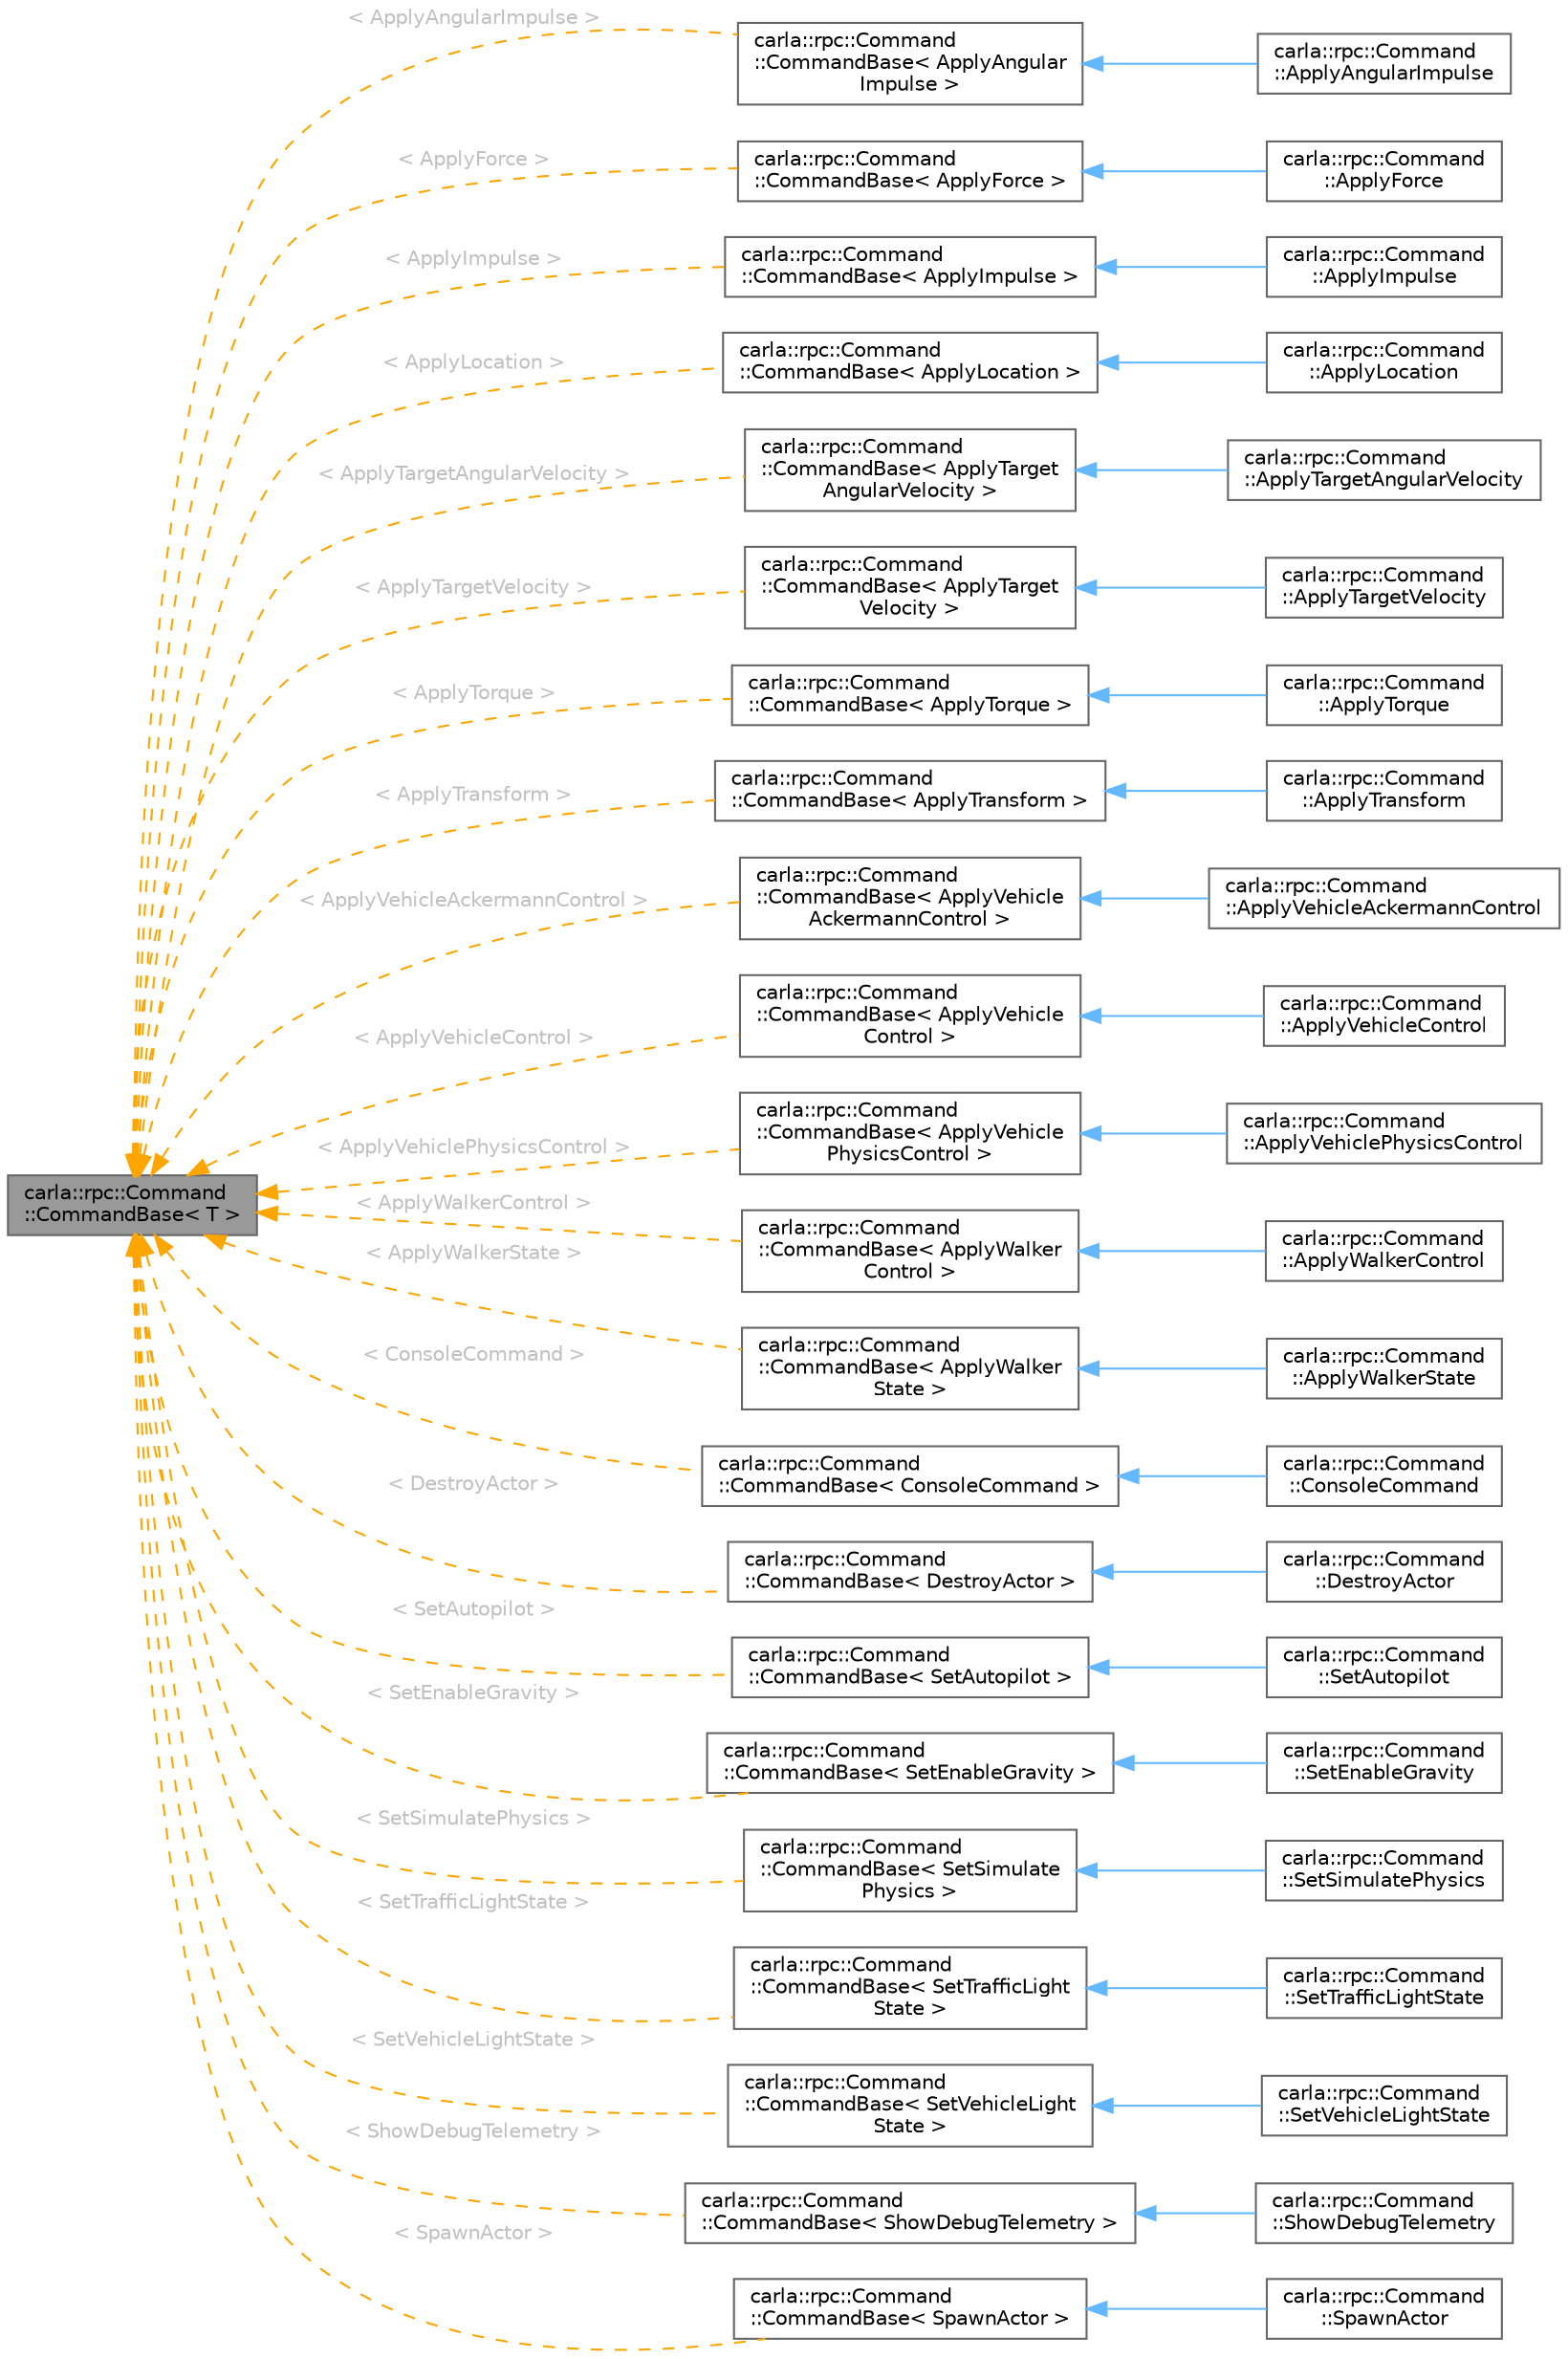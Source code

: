 digraph "carla::rpc::Command::CommandBase&lt; T &gt;"
{
 // INTERACTIVE_SVG=YES
 // LATEX_PDF_SIZE
  bgcolor="transparent";
  edge [fontname=Helvetica,fontsize=10,labelfontname=Helvetica,labelfontsize=10];
  node [fontname=Helvetica,fontsize=10,shape=box,height=0.2,width=0.4];
  rankdir="LR";
  Node1 [id="Node000001",label="carla::rpc::Command\l::CommandBase\< T \>",height=0.2,width=0.4,color="gray40", fillcolor="grey60", style="filled", fontcolor="black",tooltip=" "];
  Node1 -> Node2 [id="edge1_Node000001_Node000002",dir="back",color="orange",style="dashed",tooltip=" ",label=" \< ApplyAngularImpulse \>",fontcolor="grey" ];
  Node2 [id="Node000002",label="carla::rpc::Command\l::CommandBase\< ApplyAngular\lImpulse \>",height=0.2,width=0.4,color="gray40", fillcolor="white", style="filled",URL="$d0/d4c/structcarla_1_1rpc_1_1Command_1_1CommandBase.html",tooltip=" "];
  Node2 -> Node3 [id="edge2_Node000002_Node000003",dir="back",color="steelblue1",style="solid",tooltip=" "];
  Node3 [id="Node000003",label="carla::rpc::Command\l::ApplyAngularImpulse",height=0.2,width=0.4,color="gray40", fillcolor="white", style="filled",URL="$d3/d47/structcarla_1_1rpc_1_1Command_1_1ApplyAngularImpulse.html",tooltip=" "];
  Node1 -> Node4 [id="edge3_Node000001_Node000004",dir="back",color="orange",style="dashed",tooltip=" ",label=" \< ApplyForce \>",fontcolor="grey" ];
  Node4 [id="Node000004",label="carla::rpc::Command\l::CommandBase\< ApplyForce \>",height=0.2,width=0.4,color="gray40", fillcolor="white", style="filled",URL="$d0/d4c/structcarla_1_1rpc_1_1Command_1_1CommandBase.html",tooltip=" "];
  Node4 -> Node5 [id="edge4_Node000004_Node000005",dir="back",color="steelblue1",style="solid",tooltip=" "];
  Node5 [id="Node000005",label="carla::rpc::Command\l::ApplyForce",height=0.2,width=0.4,color="gray40", fillcolor="white", style="filled",URL="$da/d74/structcarla_1_1rpc_1_1Command_1_1ApplyForce.html",tooltip=" "];
  Node1 -> Node6 [id="edge5_Node000001_Node000006",dir="back",color="orange",style="dashed",tooltip=" ",label=" \< ApplyImpulse \>",fontcolor="grey" ];
  Node6 [id="Node000006",label="carla::rpc::Command\l::CommandBase\< ApplyImpulse \>",height=0.2,width=0.4,color="gray40", fillcolor="white", style="filled",URL="$d0/d4c/structcarla_1_1rpc_1_1Command_1_1CommandBase.html",tooltip=" "];
  Node6 -> Node7 [id="edge6_Node000006_Node000007",dir="back",color="steelblue1",style="solid",tooltip=" "];
  Node7 [id="Node000007",label="carla::rpc::Command\l::ApplyImpulse",height=0.2,width=0.4,color="gray40", fillcolor="white", style="filled",URL="$d9/db4/structcarla_1_1rpc_1_1Command_1_1ApplyImpulse.html",tooltip=" "];
  Node1 -> Node8 [id="edge7_Node000001_Node000008",dir="back",color="orange",style="dashed",tooltip=" ",label=" \< ApplyLocation \>",fontcolor="grey" ];
  Node8 [id="Node000008",label="carla::rpc::Command\l::CommandBase\< ApplyLocation \>",height=0.2,width=0.4,color="gray40", fillcolor="white", style="filled",URL="$d0/d4c/structcarla_1_1rpc_1_1Command_1_1CommandBase.html",tooltip=" "];
  Node8 -> Node9 [id="edge8_Node000008_Node000009",dir="back",color="steelblue1",style="solid",tooltip=" "];
  Node9 [id="Node000009",label="carla::rpc::Command\l::ApplyLocation",height=0.2,width=0.4,color="gray40", fillcolor="white", style="filled",URL="$d0/d4f/structcarla_1_1rpc_1_1Command_1_1ApplyLocation.html",tooltip=" "];
  Node1 -> Node10 [id="edge9_Node000001_Node000010",dir="back",color="orange",style="dashed",tooltip=" ",label=" \< ApplyTargetAngularVelocity \>",fontcolor="grey" ];
  Node10 [id="Node000010",label="carla::rpc::Command\l::CommandBase\< ApplyTarget\lAngularVelocity \>",height=0.2,width=0.4,color="gray40", fillcolor="white", style="filled",URL="$d0/d4c/structcarla_1_1rpc_1_1Command_1_1CommandBase.html",tooltip=" "];
  Node10 -> Node11 [id="edge10_Node000010_Node000011",dir="back",color="steelblue1",style="solid",tooltip=" "];
  Node11 [id="Node000011",label="carla::rpc::Command\l::ApplyTargetAngularVelocity",height=0.2,width=0.4,color="gray40", fillcolor="white", style="filled",URL="$d6/de7/structcarla_1_1rpc_1_1Command_1_1ApplyTargetAngularVelocity.html",tooltip=" "];
  Node1 -> Node12 [id="edge11_Node000001_Node000012",dir="back",color="orange",style="dashed",tooltip=" ",label=" \< ApplyTargetVelocity \>",fontcolor="grey" ];
  Node12 [id="Node000012",label="carla::rpc::Command\l::CommandBase\< ApplyTarget\lVelocity \>",height=0.2,width=0.4,color="gray40", fillcolor="white", style="filled",URL="$d0/d4c/structcarla_1_1rpc_1_1Command_1_1CommandBase.html",tooltip=" "];
  Node12 -> Node13 [id="edge12_Node000012_Node000013",dir="back",color="steelblue1",style="solid",tooltip=" "];
  Node13 [id="Node000013",label="carla::rpc::Command\l::ApplyTargetVelocity",height=0.2,width=0.4,color="gray40", fillcolor="white", style="filled",URL="$d4/dae/structcarla_1_1rpc_1_1Command_1_1ApplyTargetVelocity.html",tooltip=" "];
  Node1 -> Node14 [id="edge13_Node000001_Node000014",dir="back",color="orange",style="dashed",tooltip=" ",label=" \< ApplyTorque \>",fontcolor="grey" ];
  Node14 [id="Node000014",label="carla::rpc::Command\l::CommandBase\< ApplyTorque \>",height=0.2,width=0.4,color="gray40", fillcolor="white", style="filled",URL="$d0/d4c/structcarla_1_1rpc_1_1Command_1_1CommandBase.html",tooltip=" "];
  Node14 -> Node15 [id="edge14_Node000014_Node000015",dir="back",color="steelblue1",style="solid",tooltip=" "];
  Node15 [id="Node000015",label="carla::rpc::Command\l::ApplyTorque",height=0.2,width=0.4,color="gray40", fillcolor="white", style="filled",URL="$df/df8/structcarla_1_1rpc_1_1Command_1_1ApplyTorque.html",tooltip=" "];
  Node1 -> Node16 [id="edge15_Node000001_Node000016",dir="back",color="orange",style="dashed",tooltip=" ",label=" \< ApplyTransform \>",fontcolor="grey" ];
  Node16 [id="Node000016",label="carla::rpc::Command\l::CommandBase\< ApplyTransform \>",height=0.2,width=0.4,color="gray40", fillcolor="white", style="filled",URL="$d0/d4c/structcarla_1_1rpc_1_1Command_1_1CommandBase.html",tooltip=" "];
  Node16 -> Node17 [id="edge16_Node000016_Node000017",dir="back",color="steelblue1",style="solid",tooltip=" "];
  Node17 [id="Node000017",label="carla::rpc::Command\l::ApplyTransform",height=0.2,width=0.4,color="gray40", fillcolor="white", style="filled",URL="$dd/d78/structcarla_1_1rpc_1_1Command_1_1ApplyTransform.html",tooltip=" "];
  Node1 -> Node18 [id="edge17_Node000001_Node000018",dir="back",color="orange",style="dashed",tooltip=" ",label=" \< ApplyVehicleAckermannControl \>",fontcolor="grey" ];
  Node18 [id="Node000018",label="carla::rpc::Command\l::CommandBase\< ApplyVehicle\lAckermannControl \>",height=0.2,width=0.4,color="gray40", fillcolor="white", style="filled",URL="$d0/d4c/structcarla_1_1rpc_1_1Command_1_1CommandBase.html",tooltip=" "];
  Node18 -> Node19 [id="edge18_Node000018_Node000019",dir="back",color="steelblue1",style="solid",tooltip=" "];
  Node19 [id="Node000019",label="carla::rpc::Command\l::ApplyVehicleAckermannControl",height=0.2,width=0.4,color="gray40", fillcolor="white", style="filled",URL="$d5/dc1/structcarla_1_1rpc_1_1Command_1_1ApplyVehicleAckermannControl.html",tooltip=" "];
  Node1 -> Node20 [id="edge19_Node000001_Node000020",dir="back",color="orange",style="dashed",tooltip=" ",label=" \< ApplyVehicleControl \>",fontcolor="grey" ];
  Node20 [id="Node000020",label="carla::rpc::Command\l::CommandBase\< ApplyVehicle\lControl \>",height=0.2,width=0.4,color="gray40", fillcolor="white", style="filled",URL="$d0/d4c/structcarla_1_1rpc_1_1Command_1_1CommandBase.html",tooltip=" "];
  Node20 -> Node21 [id="edge20_Node000020_Node000021",dir="back",color="steelblue1",style="solid",tooltip=" "];
  Node21 [id="Node000021",label="carla::rpc::Command\l::ApplyVehicleControl",height=0.2,width=0.4,color="gray40", fillcolor="white", style="filled",URL="$d7/d42/structcarla_1_1rpc_1_1Command_1_1ApplyVehicleControl.html",tooltip=" "];
  Node1 -> Node22 [id="edge21_Node000001_Node000022",dir="back",color="orange",style="dashed",tooltip=" ",label=" \< ApplyVehiclePhysicsControl \>",fontcolor="grey" ];
  Node22 [id="Node000022",label="carla::rpc::Command\l::CommandBase\< ApplyVehicle\lPhysicsControl \>",height=0.2,width=0.4,color="gray40", fillcolor="white", style="filled",URL="$d0/d4c/structcarla_1_1rpc_1_1Command_1_1CommandBase.html",tooltip=" "];
  Node22 -> Node23 [id="edge22_Node000022_Node000023",dir="back",color="steelblue1",style="solid",tooltip=" "];
  Node23 [id="Node000023",label="carla::rpc::Command\l::ApplyVehiclePhysicsControl",height=0.2,width=0.4,color="gray40", fillcolor="white", style="filled",URL="$d4/dfe/structcarla_1_1rpc_1_1Command_1_1ApplyVehiclePhysicsControl.html",tooltip=" "];
  Node1 -> Node24 [id="edge23_Node000001_Node000024",dir="back",color="orange",style="dashed",tooltip=" ",label=" \< ApplyWalkerControl \>",fontcolor="grey" ];
  Node24 [id="Node000024",label="carla::rpc::Command\l::CommandBase\< ApplyWalker\lControl \>",height=0.2,width=0.4,color="gray40", fillcolor="white", style="filled",URL="$d0/d4c/structcarla_1_1rpc_1_1Command_1_1CommandBase.html",tooltip=" "];
  Node24 -> Node25 [id="edge24_Node000024_Node000025",dir="back",color="steelblue1",style="solid",tooltip=" "];
  Node25 [id="Node000025",label="carla::rpc::Command\l::ApplyWalkerControl",height=0.2,width=0.4,color="gray40", fillcolor="white", style="filled",URL="$d5/d0e/structcarla_1_1rpc_1_1Command_1_1ApplyWalkerControl.html",tooltip=" "];
  Node1 -> Node26 [id="edge25_Node000001_Node000026",dir="back",color="orange",style="dashed",tooltip=" ",label=" \< ApplyWalkerState \>",fontcolor="grey" ];
  Node26 [id="Node000026",label="carla::rpc::Command\l::CommandBase\< ApplyWalker\lState \>",height=0.2,width=0.4,color="gray40", fillcolor="white", style="filled",URL="$d0/d4c/structcarla_1_1rpc_1_1Command_1_1CommandBase.html",tooltip=" "];
  Node26 -> Node27 [id="edge26_Node000026_Node000027",dir="back",color="steelblue1",style="solid",tooltip=" "];
  Node27 [id="Node000027",label="carla::rpc::Command\l::ApplyWalkerState",height=0.2,width=0.4,color="gray40", fillcolor="white", style="filled",URL="$d6/da8/structcarla_1_1rpc_1_1Command_1_1ApplyWalkerState.html",tooltip=" "];
  Node1 -> Node28 [id="edge27_Node000001_Node000028",dir="back",color="orange",style="dashed",tooltip=" ",label=" \< ConsoleCommand \>",fontcolor="grey" ];
  Node28 [id="Node000028",label="carla::rpc::Command\l::CommandBase\< ConsoleCommand \>",height=0.2,width=0.4,color="gray40", fillcolor="white", style="filled",URL="$d0/d4c/structcarla_1_1rpc_1_1Command_1_1CommandBase.html",tooltip=" "];
  Node28 -> Node29 [id="edge28_Node000028_Node000029",dir="back",color="steelblue1",style="solid",tooltip=" "];
  Node29 [id="Node000029",label="carla::rpc::Command\l::ConsoleCommand",height=0.2,width=0.4,color="gray40", fillcolor="white", style="filled",URL="$d4/d90/structcarla_1_1rpc_1_1Command_1_1ConsoleCommand.html",tooltip=" "];
  Node1 -> Node30 [id="edge29_Node000001_Node000030",dir="back",color="orange",style="dashed",tooltip=" ",label=" \< DestroyActor \>",fontcolor="grey" ];
  Node30 [id="Node000030",label="carla::rpc::Command\l::CommandBase\< DestroyActor \>",height=0.2,width=0.4,color="gray40", fillcolor="white", style="filled",URL="$d0/d4c/structcarla_1_1rpc_1_1Command_1_1CommandBase.html",tooltip=" "];
  Node30 -> Node31 [id="edge30_Node000030_Node000031",dir="back",color="steelblue1",style="solid",tooltip=" "];
  Node31 [id="Node000031",label="carla::rpc::Command\l::DestroyActor",height=0.2,width=0.4,color="gray40", fillcolor="white", style="filled",URL="$d6/d28/structcarla_1_1rpc_1_1Command_1_1DestroyActor.html",tooltip=" "];
  Node1 -> Node32 [id="edge31_Node000001_Node000032",dir="back",color="orange",style="dashed",tooltip=" ",label=" \< SetAutopilot \>",fontcolor="grey" ];
  Node32 [id="Node000032",label="carla::rpc::Command\l::CommandBase\< SetAutopilot \>",height=0.2,width=0.4,color="gray40", fillcolor="white", style="filled",URL="$d0/d4c/structcarla_1_1rpc_1_1Command_1_1CommandBase.html",tooltip=" "];
  Node32 -> Node33 [id="edge32_Node000032_Node000033",dir="back",color="steelblue1",style="solid",tooltip=" "];
  Node33 [id="Node000033",label="carla::rpc::Command\l::SetAutopilot",height=0.2,width=0.4,color="gray40", fillcolor="white", style="filled",URL="$d7/d73/structcarla_1_1rpc_1_1Command_1_1SetAutopilot.html",tooltip=" "];
  Node1 -> Node34 [id="edge33_Node000001_Node000034",dir="back",color="orange",style="dashed",tooltip=" ",label=" \< SetEnableGravity \>",fontcolor="grey" ];
  Node34 [id="Node000034",label="carla::rpc::Command\l::CommandBase\< SetEnableGravity \>",height=0.2,width=0.4,color="gray40", fillcolor="white", style="filled",URL="$d0/d4c/structcarla_1_1rpc_1_1Command_1_1CommandBase.html",tooltip=" "];
  Node34 -> Node35 [id="edge34_Node000034_Node000035",dir="back",color="steelblue1",style="solid",tooltip=" "];
  Node35 [id="Node000035",label="carla::rpc::Command\l::SetEnableGravity",height=0.2,width=0.4,color="gray40", fillcolor="white", style="filled",URL="$d2/d33/structcarla_1_1rpc_1_1Command_1_1SetEnableGravity.html",tooltip=" "];
  Node1 -> Node36 [id="edge35_Node000001_Node000036",dir="back",color="orange",style="dashed",tooltip=" ",label=" \< SetSimulatePhysics \>",fontcolor="grey" ];
  Node36 [id="Node000036",label="carla::rpc::Command\l::CommandBase\< SetSimulate\lPhysics \>",height=0.2,width=0.4,color="gray40", fillcolor="white", style="filled",URL="$d0/d4c/structcarla_1_1rpc_1_1Command_1_1CommandBase.html",tooltip=" "];
  Node36 -> Node37 [id="edge36_Node000036_Node000037",dir="back",color="steelblue1",style="solid",tooltip=" "];
  Node37 [id="Node000037",label="carla::rpc::Command\l::SetSimulatePhysics",height=0.2,width=0.4,color="gray40", fillcolor="white", style="filled",URL="$d5/db5/structcarla_1_1rpc_1_1Command_1_1SetSimulatePhysics.html",tooltip=" "];
  Node1 -> Node38 [id="edge37_Node000001_Node000038",dir="back",color="orange",style="dashed",tooltip=" ",label=" \< SetTrafficLightState \>",fontcolor="grey" ];
  Node38 [id="Node000038",label="carla::rpc::Command\l::CommandBase\< SetTrafficLight\lState \>",height=0.2,width=0.4,color="gray40", fillcolor="white", style="filled",URL="$d0/d4c/structcarla_1_1rpc_1_1Command_1_1CommandBase.html",tooltip=" "];
  Node38 -> Node39 [id="edge38_Node000038_Node000039",dir="back",color="steelblue1",style="solid",tooltip=" "];
  Node39 [id="Node000039",label="carla::rpc::Command\l::SetTrafficLightState",height=0.2,width=0.4,color="gray40", fillcolor="white", style="filled",URL="$da/db8/structcarla_1_1rpc_1_1Command_1_1SetTrafficLightState.html",tooltip=" "];
  Node1 -> Node40 [id="edge39_Node000001_Node000040",dir="back",color="orange",style="dashed",tooltip=" ",label=" \< SetVehicleLightState \>",fontcolor="grey" ];
  Node40 [id="Node000040",label="carla::rpc::Command\l::CommandBase\< SetVehicleLight\lState \>",height=0.2,width=0.4,color="gray40", fillcolor="white", style="filled",URL="$d0/d4c/structcarla_1_1rpc_1_1Command_1_1CommandBase.html",tooltip=" "];
  Node40 -> Node41 [id="edge40_Node000040_Node000041",dir="back",color="steelblue1",style="solid",tooltip=" "];
  Node41 [id="Node000041",label="carla::rpc::Command\l::SetVehicleLightState",height=0.2,width=0.4,color="gray40", fillcolor="white", style="filled",URL="$db/d85/structcarla_1_1rpc_1_1Command_1_1SetVehicleLightState.html",tooltip=" "];
  Node1 -> Node42 [id="edge41_Node000001_Node000042",dir="back",color="orange",style="dashed",tooltip=" ",label=" \< ShowDebugTelemetry \>",fontcolor="grey" ];
  Node42 [id="Node000042",label="carla::rpc::Command\l::CommandBase\< ShowDebugTelemetry \>",height=0.2,width=0.4,color="gray40", fillcolor="white", style="filled",URL="$d0/d4c/structcarla_1_1rpc_1_1Command_1_1CommandBase.html",tooltip=" "];
  Node42 -> Node43 [id="edge42_Node000042_Node000043",dir="back",color="steelblue1",style="solid",tooltip=" "];
  Node43 [id="Node000043",label="carla::rpc::Command\l::ShowDebugTelemetry",height=0.2,width=0.4,color="gray40", fillcolor="white", style="filled",URL="$d3/d36/structcarla_1_1rpc_1_1Command_1_1ShowDebugTelemetry.html",tooltip=" "];
  Node1 -> Node44 [id="edge43_Node000001_Node000044",dir="back",color="orange",style="dashed",tooltip=" ",label=" \< SpawnActor \>",fontcolor="grey" ];
  Node44 [id="Node000044",label="carla::rpc::Command\l::CommandBase\< SpawnActor \>",height=0.2,width=0.4,color="gray40", fillcolor="white", style="filled",URL="$d0/d4c/structcarla_1_1rpc_1_1Command_1_1CommandBase.html",tooltip=" "];
  Node44 -> Node45 [id="edge44_Node000044_Node000045",dir="back",color="steelblue1",style="solid",tooltip=" "];
  Node45 [id="Node000045",label="carla::rpc::Command\l::SpawnActor",height=0.2,width=0.4,color="gray40", fillcolor="white", style="filled",URL="$df/d6d/structcarla_1_1rpc_1_1Command_1_1SpawnActor.html",tooltip=" "];
}
